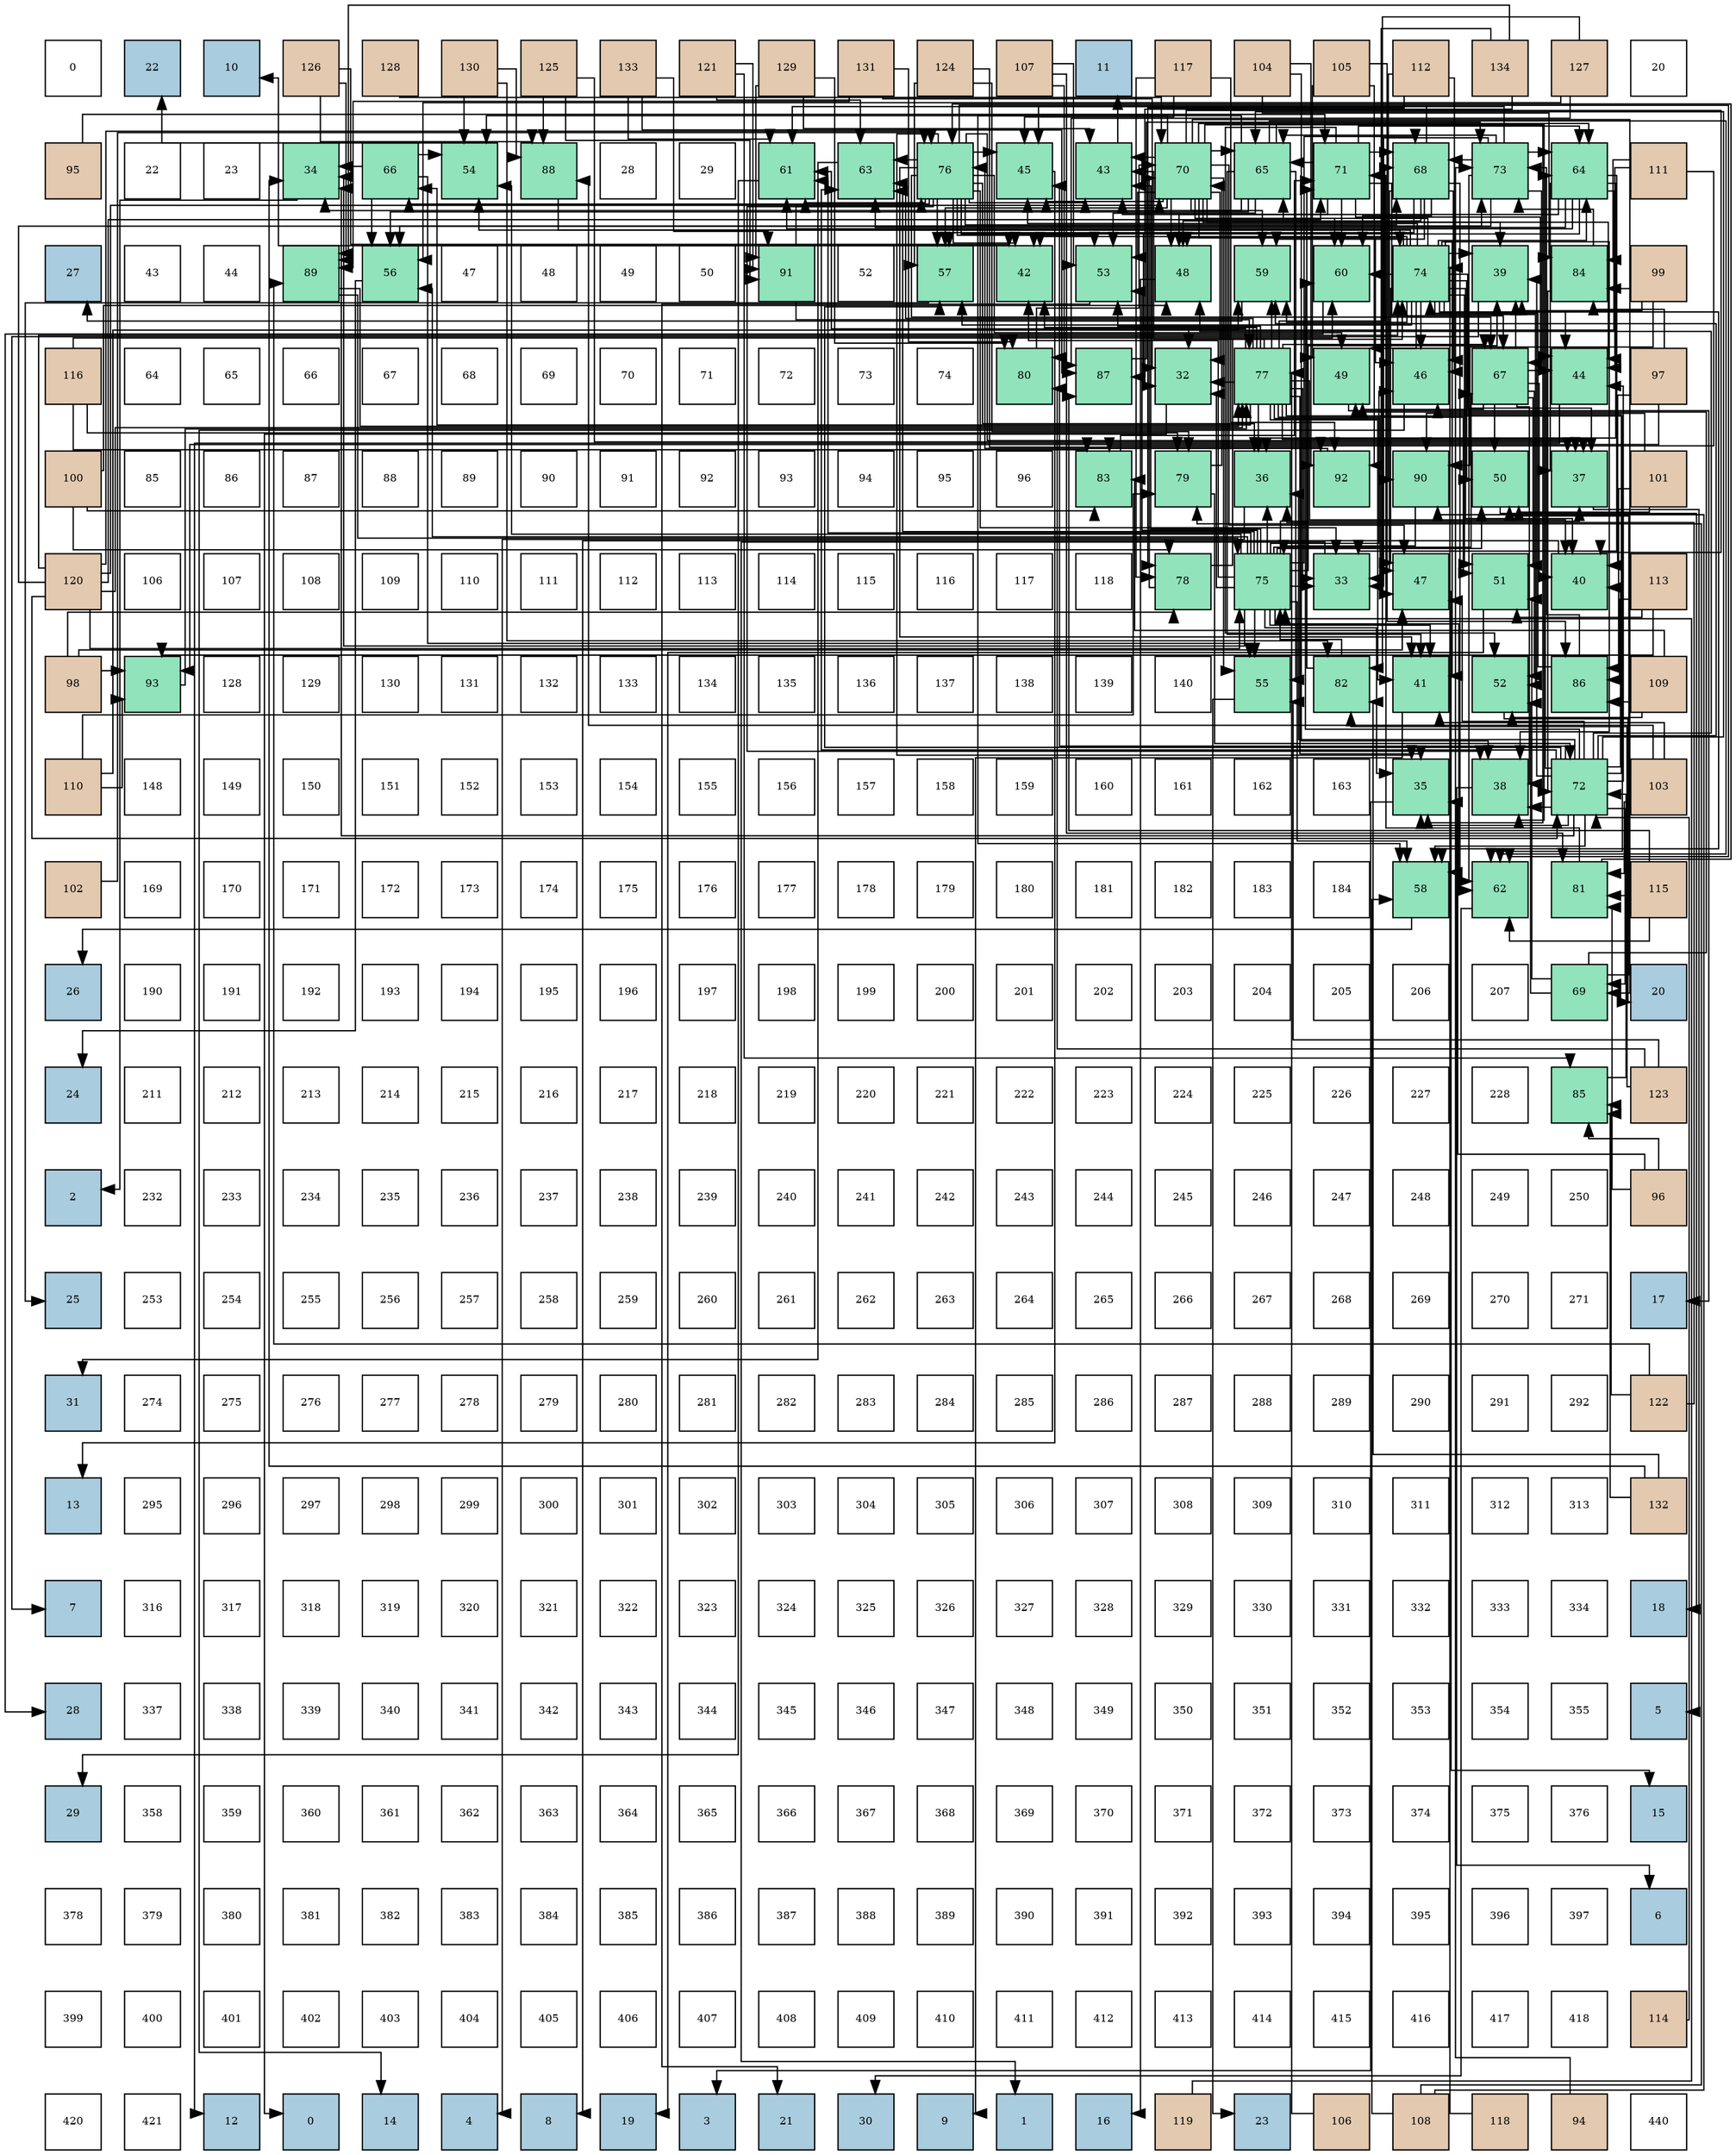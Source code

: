 digraph layout{
 rankdir=TB;
 splines=ortho;
 node [style=filled shape=square fixedsize=true width=0.6];
0[label="0", fontsize=8, fillcolor="#ffffff"];
1[label="22", fontsize=8, fillcolor="#a9ccde"];
2[label="10", fontsize=8, fillcolor="#a9ccde"];
3[label="126", fontsize=8, fillcolor="#e3c9af"];
4[label="128", fontsize=8, fillcolor="#e3c9af"];
5[label="130", fontsize=8, fillcolor="#e3c9af"];
6[label="125", fontsize=8, fillcolor="#e3c9af"];
7[label="133", fontsize=8, fillcolor="#e3c9af"];
8[label="121", fontsize=8, fillcolor="#e3c9af"];
9[label="129", fontsize=8, fillcolor="#e3c9af"];
10[label="131", fontsize=8, fillcolor="#e3c9af"];
11[label="124", fontsize=8, fillcolor="#e3c9af"];
12[label="107", fontsize=8, fillcolor="#e3c9af"];
13[label="11", fontsize=8, fillcolor="#a9ccde"];
14[label="117", fontsize=8, fillcolor="#e3c9af"];
15[label="104", fontsize=8, fillcolor="#e3c9af"];
16[label="105", fontsize=8, fillcolor="#e3c9af"];
17[label="112", fontsize=8, fillcolor="#e3c9af"];
18[label="134", fontsize=8, fillcolor="#e3c9af"];
19[label="127", fontsize=8, fillcolor="#e3c9af"];
20[label="20", fontsize=8, fillcolor="#ffffff"];
21[label="95", fontsize=8, fillcolor="#e3c9af"];
22[label="22", fontsize=8, fillcolor="#ffffff"];
23[label="23", fontsize=8, fillcolor="#ffffff"];
24[label="34", fontsize=8, fillcolor="#91e3bb"];
25[label="66", fontsize=8, fillcolor="#91e3bb"];
26[label="54", fontsize=8, fillcolor="#91e3bb"];
27[label="88", fontsize=8, fillcolor="#91e3bb"];
28[label="28", fontsize=8, fillcolor="#ffffff"];
29[label="29", fontsize=8, fillcolor="#ffffff"];
30[label="61", fontsize=8, fillcolor="#91e3bb"];
31[label="63", fontsize=8, fillcolor="#91e3bb"];
32[label="76", fontsize=8, fillcolor="#91e3bb"];
33[label="45", fontsize=8, fillcolor="#91e3bb"];
34[label="43", fontsize=8, fillcolor="#91e3bb"];
35[label="70", fontsize=8, fillcolor="#91e3bb"];
36[label="65", fontsize=8, fillcolor="#91e3bb"];
37[label="71", fontsize=8, fillcolor="#91e3bb"];
38[label="68", fontsize=8, fillcolor="#91e3bb"];
39[label="73", fontsize=8, fillcolor="#91e3bb"];
40[label="64", fontsize=8, fillcolor="#91e3bb"];
41[label="111", fontsize=8, fillcolor="#e3c9af"];
42[label="27", fontsize=8, fillcolor="#a9ccde"];
43[label="43", fontsize=8, fillcolor="#ffffff"];
44[label="44", fontsize=8, fillcolor="#ffffff"];
45[label="89", fontsize=8, fillcolor="#91e3bb"];
46[label="56", fontsize=8, fillcolor="#91e3bb"];
47[label="47", fontsize=8, fillcolor="#ffffff"];
48[label="48", fontsize=8, fillcolor="#ffffff"];
49[label="49", fontsize=8, fillcolor="#ffffff"];
50[label="50", fontsize=8, fillcolor="#ffffff"];
51[label="91", fontsize=8, fillcolor="#91e3bb"];
52[label="52", fontsize=8, fillcolor="#ffffff"];
53[label="57", fontsize=8, fillcolor="#91e3bb"];
54[label="42", fontsize=8, fillcolor="#91e3bb"];
55[label="53", fontsize=8, fillcolor="#91e3bb"];
56[label="48", fontsize=8, fillcolor="#91e3bb"];
57[label="59", fontsize=8, fillcolor="#91e3bb"];
58[label="60", fontsize=8, fillcolor="#91e3bb"];
59[label="74", fontsize=8, fillcolor="#91e3bb"];
60[label="39", fontsize=8, fillcolor="#91e3bb"];
61[label="84", fontsize=8, fillcolor="#91e3bb"];
62[label="99", fontsize=8, fillcolor="#e3c9af"];
63[label="116", fontsize=8, fillcolor="#e3c9af"];
64[label="64", fontsize=8, fillcolor="#ffffff"];
65[label="65", fontsize=8, fillcolor="#ffffff"];
66[label="66", fontsize=8, fillcolor="#ffffff"];
67[label="67", fontsize=8, fillcolor="#ffffff"];
68[label="68", fontsize=8, fillcolor="#ffffff"];
69[label="69", fontsize=8, fillcolor="#ffffff"];
70[label="70", fontsize=8, fillcolor="#ffffff"];
71[label="71", fontsize=8, fillcolor="#ffffff"];
72[label="72", fontsize=8, fillcolor="#ffffff"];
73[label="73", fontsize=8, fillcolor="#ffffff"];
74[label="74", fontsize=8, fillcolor="#ffffff"];
75[label="80", fontsize=8, fillcolor="#91e3bb"];
76[label="87", fontsize=8, fillcolor="#91e3bb"];
77[label="32", fontsize=8, fillcolor="#91e3bb"];
78[label="77", fontsize=8, fillcolor="#91e3bb"];
79[label="49", fontsize=8, fillcolor="#91e3bb"];
80[label="46", fontsize=8, fillcolor="#91e3bb"];
81[label="67", fontsize=8, fillcolor="#91e3bb"];
82[label="44", fontsize=8, fillcolor="#91e3bb"];
83[label="97", fontsize=8, fillcolor="#e3c9af"];
84[label="100", fontsize=8, fillcolor="#e3c9af"];
85[label="85", fontsize=8, fillcolor="#ffffff"];
86[label="86", fontsize=8, fillcolor="#ffffff"];
87[label="87", fontsize=8, fillcolor="#ffffff"];
88[label="88", fontsize=8, fillcolor="#ffffff"];
89[label="89", fontsize=8, fillcolor="#ffffff"];
90[label="90", fontsize=8, fillcolor="#ffffff"];
91[label="91", fontsize=8, fillcolor="#ffffff"];
92[label="92", fontsize=8, fillcolor="#ffffff"];
93[label="93", fontsize=8, fillcolor="#ffffff"];
94[label="94", fontsize=8, fillcolor="#ffffff"];
95[label="95", fontsize=8, fillcolor="#ffffff"];
96[label="96", fontsize=8, fillcolor="#ffffff"];
97[label="83", fontsize=8, fillcolor="#91e3bb"];
98[label="79", fontsize=8, fillcolor="#91e3bb"];
99[label="36", fontsize=8, fillcolor="#91e3bb"];
100[label="92", fontsize=8, fillcolor="#91e3bb"];
101[label="90", fontsize=8, fillcolor="#91e3bb"];
102[label="50", fontsize=8, fillcolor="#91e3bb"];
103[label="37", fontsize=8, fillcolor="#91e3bb"];
104[label="101", fontsize=8, fillcolor="#e3c9af"];
105[label="120", fontsize=8, fillcolor="#e3c9af"];
106[label="106", fontsize=8, fillcolor="#ffffff"];
107[label="107", fontsize=8, fillcolor="#ffffff"];
108[label="108", fontsize=8, fillcolor="#ffffff"];
109[label="109", fontsize=8, fillcolor="#ffffff"];
110[label="110", fontsize=8, fillcolor="#ffffff"];
111[label="111", fontsize=8, fillcolor="#ffffff"];
112[label="112", fontsize=8, fillcolor="#ffffff"];
113[label="113", fontsize=8, fillcolor="#ffffff"];
114[label="114", fontsize=8, fillcolor="#ffffff"];
115[label="115", fontsize=8, fillcolor="#ffffff"];
116[label="116", fontsize=8, fillcolor="#ffffff"];
117[label="117", fontsize=8, fillcolor="#ffffff"];
118[label="118", fontsize=8, fillcolor="#ffffff"];
119[label="78", fontsize=8, fillcolor="#91e3bb"];
120[label="75", fontsize=8, fillcolor="#91e3bb"];
121[label="33", fontsize=8, fillcolor="#91e3bb"];
122[label="47", fontsize=8, fillcolor="#91e3bb"];
123[label="51", fontsize=8, fillcolor="#91e3bb"];
124[label="40", fontsize=8, fillcolor="#91e3bb"];
125[label="113", fontsize=8, fillcolor="#e3c9af"];
126[label="98", fontsize=8, fillcolor="#e3c9af"];
127[label="93", fontsize=8, fillcolor="#91e3bb"];
128[label="128", fontsize=8, fillcolor="#ffffff"];
129[label="129", fontsize=8, fillcolor="#ffffff"];
130[label="130", fontsize=8, fillcolor="#ffffff"];
131[label="131", fontsize=8, fillcolor="#ffffff"];
132[label="132", fontsize=8, fillcolor="#ffffff"];
133[label="133", fontsize=8, fillcolor="#ffffff"];
134[label="134", fontsize=8, fillcolor="#ffffff"];
135[label="135", fontsize=8, fillcolor="#ffffff"];
136[label="136", fontsize=8, fillcolor="#ffffff"];
137[label="137", fontsize=8, fillcolor="#ffffff"];
138[label="138", fontsize=8, fillcolor="#ffffff"];
139[label="139", fontsize=8, fillcolor="#ffffff"];
140[label="140", fontsize=8, fillcolor="#ffffff"];
141[label="55", fontsize=8, fillcolor="#91e3bb"];
142[label="82", fontsize=8, fillcolor="#91e3bb"];
143[label="41", fontsize=8, fillcolor="#91e3bb"];
144[label="52", fontsize=8, fillcolor="#91e3bb"];
145[label="86", fontsize=8, fillcolor="#91e3bb"];
146[label="109", fontsize=8, fillcolor="#e3c9af"];
147[label="110", fontsize=8, fillcolor="#e3c9af"];
148[label="148", fontsize=8, fillcolor="#ffffff"];
149[label="149", fontsize=8, fillcolor="#ffffff"];
150[label="150", fontsize=8, fillcolor="#ffffff"];
151[label="151", fontsize=8, fillcolor="#ffffff"];
152[label="152", fontsize=8, fillcolor="#ffffff"];
153[label="153", fontsize=8, fillcolor="#ffffff"];
154[label="154", fontsize=8, fillcolor="#ffffff"];
155[label="155", fontsize=8, fillcolor="#ffffff"];
156[label="156", fontsize=8, fillcolor="#ffffff"];
157[label="157", fontsize=8, fillcolor="#ffffff"];
158[label="158", fontsize=8, fillcolor="#ffffff"];
159[label="159", fontsize=8, fillcolor="#ffffff"];
160[label="160", fontsize=8, fillcolor="#ffffff"];
161[label="161", fontsize=8, fillcolor="#ffffff"];
162[label="162", fontsize=8, fillcolor="#ffffff"];
163[label="163", fontsize=8, fillcolor="#ffffff"];
164[label="35", fontsize=8, fillcolor="#91e3bb"];
165[label="38", fontsize=8, fillcolor="#91e3bb"];
166[label="72", fontsize=8, fillcolor="#91e3bb"];
167[label="103", fontsize=8, fillcolor="#e3c9af"];
168[label="102", fontsize=8, fillcolor="#e3c9af"];
169[label="169", fontsize=8, fillcolor="#ffffff"];
170[label="170", fontsize=8, fillcolor="#ffffff"];
171[label="171", fontsize=8, fillcolor="#ffffff"];
172[label="172", fontsize=8, fillcolor="#ffffff"];
173[label="173", fontsize=8, fillcolor="#ffffff"];
174[label="174", fontsize=8, fillcolor="#ffffff"];
175[label="175", fontsize=8, fillcolor="#ffffff"];
176[label="176", fontsize=8, fillcolor="#ffffff"];
177[label="177", fontsize=8, fillcolor="#ffffff"];
178[label="178", fontsize=8, fillcolor="#ffffff"];
179[label="179", fontsize=8, fillcolor="#ffffff"];
180[label="180", fontsize=8, fillcolor="#ffffff"];
181[label="181", fontsize=8, fillcolor="#ffffff"];
182[label="182", fontsize=8, fillcolor="#ffffff"];
183[label="183", fontsize=8, fillcolor="#ffffff"];
184[label="184", fontsize=8, fillcolor="#ffffff"];
185[label="58", fontsize=8, fillcolor="#91e3bb"];
186[label="62", fontsize=8, fillcolor="#91e3bb"];
187[label="81", fontsize=8, fillcolor="#91e3bb"];
188[label="115", fontsize=8, fillcolor="#e3c9af"];
189[label="26", fontsize=8, fillcolor="#a9ccde"];
190[label="190", fontsize=8, fillcolor="#ffffff"];
191[label="191", fontsize=8, fillcolor="#ffffff"];
192[label="192", fontsize=8, fillcolor="#ffffff"];
193[label="193", fontsize=8, fillcolor="#ffffff"];
194[label="194", fontsize=8, fillcolor="#ffffff"];
195[label="195", fontsize=8, fillcolor="#ffffff"];
196[label="196", fontsize=8, fillcolor="#ffffff"];
197[label="197", fontsize=8, fillcolor="#ffffff"];
198[label="198", fontsize=8, fillcolor="#ffffff"];
199[label="199", fontsize=8, fillcolor="#ffffff"];
200[label="200", fontsize=8, fillcolor="#ffffff"];
201[label="201", fontsize=8, fillcolor="#ffffff"];
202[label="202", fontsize=8, fillcolor="#ffffff"];
203[label="203", fontsize=8, fillcolor="#ffffff"];
204[label="204", fontsize=8, fillcolor="#ffffff"];
205[label="205", fontsize=8, fillcolor="#ffffff"];
206[label="206", fontsize=8, fillcolor="#ffffff"];
207[label="207", fontsize=8, fillcolor="#ffffff"];
208[label="69", fontsize=8, fillcolor="#91e3bb"];
209[label="20", fontsize=8, fillcolor="#a9ccde"];
210[label="24", fontsize=8, fillcolor="#a9ccde"];
211[label="211", fontsize=8, fillcolor="#ffffff"];
212[label="212", fontsize=8, fillcolor="#ffffff"];
213[label="213", fontsize=8, fillcolor="#ffffff"];
214[label="214", fontsize=8, fillcolor="#ffffff"];
215[label="215", fontsize=8, fillcolor="#ffffff"];
216[label="216", fontsize=8, fillcolor="#ffffff"];
217[label="217", fontsize=8, fillcolor="#ffffff"];
218[label="218", fontsize=8, fillcolor="#ffffff"];
219[label="219", fontsize=8, fillcolor="#ffffff"];
220[label="220", fontsize=8, fillcolor="#ffffff"];
221[label="221", fontsize=8, fillcolor="#ffffff"];
222[label="222", fontsize=8, fillcolor="#ffffff"];
223[label="223", fontsize=8, fillcolor="#ffffff"];
224[label="224", fontsize=8, fillcolor="#ffffff"];
225[label="225", fontsize=8, fillcolor="#ffffff"];
226[label="226", fontsize=8, fillcolor="#ffffff"];
227[label="227", fontsize=8, fillcolor="#ffffff"];
228[label="228", fontsize=8, fillcolor="#ffffff"];
229[label="85", fontsize=8, fillcolor="#91e3bb"];
230[label="123", fontsize=8, fillcolor="#e3c9af"];
231[label="2", fontsize=8, fillcolor="#a9ccde"];
232[label="232", fontsize=8, fillcolor="#ffffff"];
233[label="233", fontsize=8, fillcolor="#ffffff"];
234[label="234", fontsize=8, fillcolor="#ffffff"];
235[label="235", fontsize=8, fillcolor="#ffffff"];
236[label="236", fontsize=8, fillcolor="#ffffff"];
237[label="237", fontsize=8, fillcolor="#ffffff"];
238[label="238", fontsize=8, fillcolor="#ffffff"];
239[label="239", fontsize=8, fillcolor="#ffffff"];
240[label="240", fontsize=8, fillcolor="#ffffff"];
241[label="241", fontsize=8, fillcolor="#ffffff"];
242[label="242", fontsize=8, fillcolor="#ffffff"];
243[label="243", fontsize=8, fillcolor="#ffffff"];
244[label="244", fontsize=8, fillcolor="#ffffff"];
245[label="245", fontsize=8, fillcolor="#ffffff"];
246[label="246", fontsize=8, fillcolor="#ffffff"];
247[label="247", fontsize=8, fillcolor="#ffffff"];
248[label="248", fontsize=8, fillcolor="#ffffff"];
249[label="249", fontsize=8, fillcolor="#ffffff"];
250[label="250", fontsize=8, fillcolor="#ffffff"];
251[label="96", fontsize=8, fillcolor="#e3c9af"];
252[label="25", fontsize=8, fillcolor="#a9ccde"];
253[label="253", fontsize=8, fillcolor="#ffffff"];
254[label="254", fontsize=8, fillcolor="#ffffff"];
255[label="255", fontsize=8, fillcolor="#ffffff"];
256[label="256", fontsize=8, fillcolor="#ffffff"];
257[label="257", fontsize=8, fillcolor="#ffffff"];
258[label="258", fontsize=8, fillcolor="#ffffff"];
259[label="259", fontsize=8, fillcolor="#ffffff"];
260[label="260", fontsize=8, fillcolor="#ffffff"];
261[label="261", fontsize=8, fillcolor="#ffffff"];
262[label="262", fontsize=8, fillcolor="#ffffff"];
263[label="263", fontsize=8, fillcolor="#ffffff"];
264[label="264", fontsize=8, fillcolor="#ffffff"];
265[label="265", fontsize=8, fillcolor="#ffffff"];
266[label="266", fontsize=8, fillcolor="#ffffff"];
267[label="267", fontsize=8, fillcolor="#ffffff"];
268[label="268", fontsize=8, fillcolor="#ffffff"];
269[label="269", fontsize=8, fillcolor="#ffffff"];
270[label="270", fontsize=8, fillcolor="#ffffff"];
271[label="271", fontsize=8, fillcolor="#ffffff"];
272[label="17", fontsize=8, fillcolor="#a9ccde"];
273[label="31", fontsize=8, fillcolor="#a9ccde"];
274[label="274", fontsize=8, fillcolor="#ffffff"];
275[label="275", fontsize=8, fillcolor="#ffffff"];
276[label="276", fontsize=8, fillcolor="#ffffff"];
277[label="277", fontsize=8, fillcolor="#ffffff"];
278[label="278", fontsize=8, fillcolor="#ffffff"];
279[label="279", fontsize=8, fillcolor="#ffffff"];
280[label="280", fontsize=8, fillcolor="#ffffff"];
281[label="281", fontsize=8, fillcolor="#ffffff"];
282[label="282", fontsize=8, fillcolor="#ffffff"];
283[label="283", fontsize=8, fillcolor="#ffffff"];
284[label="284", fontsize=8, fillcolor="#ffffff"];
285[label="285", fontsize=8, fillcolor="#ffffff"];
286[label="286", fontsize=8, fillcolor="#ffffff"];
287[label="287", fontsize=8, fillcolor="#ffffff"];
288[label="288", fontsize=8, fillcolor="#ffffff"];
289[label="289", fontsize=8, fillcolor="#ffffff"];
290[label="290", fontsize=8, fillcolor="#ffffff"];
291[label="291", fontsize=8, fillcolor="#ffffff"];
292[label="292", fontsize=8, fillcolor="#ffffff"];
293[label="122", fontsize=8, fillcolor="#e3c9af"];
294[label="13", fontsize=8, fillcolor="#a9ccde"];
295[label="295", fontsize=8, fillcolor="#ffffff"];
296[label="296", fontsize=8, fillcolor="#ffffff"];
297[label="297", fontsize=8, fillcolor="#ffffff"];
298[label="298", fontsize=8, fillcolor="#ffffff"];
299[label="299", fontsize=8, fillcolor="#ffffff"];
300[label="300", fontsize=8, fillcolor="#ffffff"];
301[label="301", fontsize=8, fillcolor="#ffffff"];
302[label="302", fontsize=8, fillcolor="#ffffff"];
303[label="303", fontsize=8, fillcolor="#ffffff"];
304[label="304", fontsize=8, fillcolor="#ffffff"];
305[label="305", fontsize=8, fillcolor="#ffffff"];
306[label="306", fontsize=8, fillcolor="#ffffff"];
307[label="307", fontsize=8, fillcolor="#ffffff"];
308[label="308", fontsize=8, fillcolor="#ffffff"];
309[label="309", fontsize=8, fillcolor="#ffffff"];
310[label="310", fontsize=8, fillcolor="#ffffff"];
311[label="311", fontsize=8, fillcolor="#ffffff"];
312[label="312", fontsize=8, fillcolor="#ffffff"];
313[label="313", fontsize=8, fillcolor="#ffffff"];
314[label="132", fontsize=8, fillcolor="#e3c9af"];
315[label="7", fontsize=8, fillcolor="#a9ccde"];
316[label="316", fontsize=8, fillcolor="#ffffff"];
317[label="317", fontsize=8, fillcolor="#ffffff"];
318[label="318", fontsize=8, fillcolor="#ffffff"];
319[label="319", fontsize=8, fillcolor="#ffffff"];
320[label="320", fontsize=8, fillcolor="#ffffff"];
321[label="321", fontsize=8, fillcolor="#ffffff"];
322[label="322", fontsize=8, fillcolor="#ffffff"];
323[label="323", fontsize=8, fillcolor="#ffffff"];
324[label="324", fontsize=8, fillcolor="#ffffff"];
325[label="325", fontsize=8, fillcolor="#ffffff"];
326[label="326", fontsize=8, fillcolor="#ffffff"];
327[label="327", fontsize=8, fillcolor="#ffffff"];
328[label="328", fontsize=8, fillcolor="#ffffff"];
329[label="329", fontsize=8, fillcolor="#ffffff"];
330[label="330", fontsize=8, fillcolor="#ffffff"];
331[label="331", fontsize=8, fillcolor="#ffffff"];
332[label="332", fontsize=8, fillcolor="#ffffff"];
333[label="333", fontsize=8, fillcolor="#ffffff"];
334[label="334", fontsize=8, fillcolor="#ffffff"];
335[label="18", fontsize=8, fillcolor="#a9ccde"];
336[label="28", fontsize=8, fillcolor="#a9ccde"];
337[label="337", fontsize=8, fillcolor="#ffffff"];
338[label="338", fontsize=8, fillcolor="#ffffff"];
339[label="339", fontsize=8, fillcolor="#ffffff"];
340[label="340", fontsize=8, fillcolor="#ffffff"];
341[label="341", fontsize=8, fillcolor="#ffffff"];
342[label="342", fontsize=8, fillcolor="#ffffff"];
343[label="343", fontsize=8, fillcolor="#ffffff"];
344[label="344", fontsize=8, fillcolor="#ffffff"];
345[label="345", fontsize=8, fillcolor="#ffffff"];
346[label="346", fontsize=8, fillcolor="#ffffff"];
347[label="347", fontsize=8, fillcolor="#ffffff"];
348[label="348", fontsize=8, fillcolor="#ffffff"];
349[label="349", fontsize=8, fillcolor="#ffffff"];
350[label="350", fontsize=8, fillcolor="#ffffff"];
351[label="351", fontsize=8, fillcolor="#ffffff"];
352[label="352", fontsize=8, fillcolor="#ffffff"];
353[label="353", fontsize=8, fillcolor="#ffffff"];
354[label="354", fontsize=8, fillcolor="#ffffff"];
355[label="355", fontsize=8, fillcolor="#ffffff"];
356[label="5", fontsize=8, fillcolor="#a9ccde"];
357[label="29", fontsize=8, fillcolor="#a9ccde"];
358[label="358", fontsize=8, fillcolor="#ffffff"];
359[label="359", fontsize=8, fillcolor="#ffffff"];
360[label="360", fontsize=8, fillcolor="#ffffff"];
361[label="361", fontsize=8, fillcolor="#ffffff"];
362[label="362", fontsize=8, fillcolor="#ffffff"];
363[label="363", fontsize=8, fillcolor="#ffffff"];
364[label="364", fontsize=8, fillcolor="#ffffff"];
365[label="365", fontsize=8, fillcolor="#ffffff"];
366[label="366", fontsize=8, fillcolor="#ffffff"];
367[label="367", fontsize=8, fillcolor="#ffffff"];
368[label="368", fontsize=8, fillcolor="#ffffff"];
369[label="369", fontsize=8, fillcolor="#ffffff"];
370[label="370", fontsize=8, fillcolor="#ffffff"];
371[label="371", fontsize=8, fillcolor="#ffffff"];
372[label="372", fontsize=8, fillcolor="#ffffff"];
373[label="373", fontsize=8, fillcolor="#ffffff"];
374[label="374", fontsize=8, fillcolor="#ffffff"];
375[label="375", fontsize=8, fillcolor="#ffffff"];
376[label="376", fontsize=8, fillcolor="#ffffff"];
377[label="15", fontsize=8, fillcolor="#a9ccde"];
378[label="378", fontsize=8, fillcolor="#ffffff"];
379[label="379", fontsize=8, fillcolor="#ffffff"];
380[label="380", fontsize=8, fillcolor="#ffffff"];
381[label="381", fontsize=8, fillcolor="#ffffff"];
382[label="382", fontsize=8, fillcolor="#ffffff"];
383[label="383", fontsize=8, fillcolor="#ffffff"];
384[label="384", fontsize=8, fillcolor="#ffffff"];
385[label="385", fontsize=8, fillcolor="#ffffff"];
386[label="386", fontsize=8, fillcolor="#ffffff"];
387[label="387", fontsize=8, fillcolor="#ffffff"];
388[label="388", fontsize=8, fillcolor="#ffffff"];
389[label="389", fontsize=8, fillcolor="#ffffff"];
390[label="390", fontsize=8, fillcolor="#ffffff"];
391[label="391", fontsize=8, fillcolor="#ffffff"];
392[label="392", fontsize=8, fillcolor="#ffffff"];
393[label="393", fontsize=8, fillcolor="#ffffff"];
394[label="394", fontsize=8, fillcolor="#ffffff"];
395[label="395", fontsize=8, fillcolor="#ffffff"];
396[label="396", fontsize=8, fillcolor="#ffffff"];
397[label="397", fontsize=8, fillcolor="#ffffff"];
398[label="6", fontsize=8, fillcolor="#a9ccde"];
399[label="399", fontsize=8, fillcolor="#ffffff"];
400[label="400", fontsize=8, fillcolor="#ffffff"];
401[label="401", fontsize=8, fillcolor="#ffffff"];
402[label="402", fontsize=8, fillcolor="#ffffff"];
403[label="403", fontsize=8, fillcolor="#ffffff"];
404[label="404", fontsize=8, fillcolor="#ffffff"];
405[label="405", fontsize=8, fillcolor="#ffffff"];
406[label="406", fontsize=8, fillcolor="#ffffff"];
407[label="407", fontsize=8, fillcolor="#ffffff"];
408[label="408", fontsize=8, fillcolor="#ffffff"];
409[label="409", fontsize=8, fillcolor="#ffffff"];
410[label="410", fontsize=8, fillcolor="#ffffff"];
411[label="411", fontsize=8, fillcolor="#ffffff"];
412[label="412", fontsize=8, fillcolor="#ffffff"];
413[label="413", fontsize=8, fillcolor="#ffffff"];
414[label="414", fontsize=8, fillcolor="#ffffff"];
415[label="415", fontsize=8, fillcolor="#ffffff"];
416[label="416", fontsize=8, fillcolor="#ffffff"];
417[label="417", fontsize=8, fillcolor="#ffffff"];
418[label="418", fontsize=8, fillcolor="#ffffff"];
419[label="114", fontsize=8, fillcolor="#e3c9af"];
420[label="420", fontsize=8, fillcolor="#ffffff"];
421[label="421", fontsize=8, fillcolor="#ffffff"];
422[label="12", fontsize=8, fillcolor="#a9ccde"];
423[label="0", fontsize=8, fillcolor="#a9ccde"];
424[label="14", fontsize=8, fillcolor="#a9ccde"];
425[label="4", fontsize=8, fillcolor="#a9ccde"];
426[label="8", fontsize=8, fillcolor="#a9ccde"];
427[label="19", fontsize=8, fillcolor="#a9ccde"];
428[label="3", fontsize=8, fillcolor="#a9ccde"];
429[label="21", fontsize=8, fillcolor="#a9ccde"];
430[label="30", fontsize=8, fillcolor="#a9ccde"];
431[label="9", fontsize=8, fillcolor="#a9ccde"];
432[label="1", fontsize=8, fillcolor="#a9ccde"];
433[label="16", fontsize=8, fillcolor="#a9ccde"];
434[label="119", fontsize=8, fillcolor="#e3c9af"];
435[label="23", fontsize=8, fillcolor="#a9ccde"];
436[label="106", fontsize=8, fillcolor="#e3c9af"];
437[label="108", fontsize=8, fillcolor="#e3c9af"];
438[label="118", fontsize=8, fillcolor="#e3c9af"];
439[label="94", fontsize=8, fillcolor="#e3c9af"];
440[label="440", fontsize=8, fillcolor="#ffffff"];
edge [constraint=false, style=vis];77 -> 423;
121 -> 432;
24 -> 231;
164 -> 428;
99 -> 425;
103 -> 356;
165 -> 398;
60 -> 315;
124 -> 426;
143 -> 431;
54 -> 2;
34 -> 13;
82 -> 422;
33 -> 294;
80 -> 424;
122 -> 377;
56 -> 433;
79 -> 272;
102 -> 335;
123 -> 427;
144 -> 209;
55 -> 429;
26 -> 1;
141 -> 435;
46 -> 210;
53 -> 252;
185 -> 189;
57 -> 42;
58 -> 336;
30 -> 357;
186 -> 430;
31 -> 273;
40 -> 77;
40 -> 121;
40 -> 99;
40 -> 103;
40 -> 54;
40 -> 34;
40 -> 30;
40 -> 31;
36 -> 24;
36 -> 164;
36 -> 143;
36 -> 55;
36 -> 26;
36 -> 141;
36 -> 46;
36 -> 186;
25 -> 24;
25 -> 26;
25 -> 141;
25 -> 46;
81 -> 165;
81 -> 60;
81 -> 124;
81 -> 82;
81 -> 79;
81 -> 102;
81 -> 123;
81 -> 144;
38 -> 33;
38 -> 80;
38 -> 122;
38 -> 56;
38 -> 53;
38 -> 185;
38 -> 57;
38 -> 58;
208 -> 79;
208 -> 102;
208 -> 123;
208 -> 144;
35 -> 77;
35 -> 165;
35 -> 60;
35 -> 124;
35 -> 34;
35 -> 82;
35 -> 33;
35 -> 80;
35 -> 122;
35 -> 56;
35 -> 55;
35 -> 141;
35 -> 53;
35 -> 185;
35 -> 57;
35 -> 58;
35 -> 40;
35 -> 36;
35 -> 208;
37 -> 82;
37 -> 56;
37 -> 144;
37 -> 58;
37 -> 40;
37 -> 36;
37 -> 81;
37 -> 38;
166 -> 24;
166 -> 164;
166 -> 99;
166 -> 165;
166 -> 60;
166 -> 124;
166 -> 82;
166 -> 33;
166 -> 80;
166 -> 122;
166 -> 56;
166 -> 53;
166 -> 185;
166 -> 57;
166 -> 58;
166 -> 31;
166 -> 40;
166 -> 36;
166 -> 208;
39 -> 121;
39 -> 46;
39 -> 30;
39 -> 186;
39 -> 40;
39 -> 36;
39 -> 81;
39 -> 38;
59 -> 103;
59 -> 165;
59 -> 60;
59 -> 124;
59 -> 143;
59 -> 54;
59 -> 82;
59 -> 33;
59 -> 80;
59 -> 122;
59 -> 56;
59 -> 79;
59 -> 102;
59 -> 123;
59 -> 144;
59 -> 26;
59 -> 53;
59 -> 185;
59 -> 57;
59 -> 58;
59 -> 40;
59 -> 36;
120 -> 77;
120 -> 121;
120 -> 24;
120 -> 164;
120 -> 99;
120 -> 103;
120 -> 60;
120 -> 143;
120 -> 54;
120 -> 34;
120 -> 80;
120 -> 102;
120 -> 55;
120 -> 26;
120 -> 141;
120 -> 46;
120 -> 185;
120 -> 30;
120 -> 186;
120 -> 31;
120 -> 81;
120 -> 38;
32 -> 77;
32 -> 121;
32 -> 164;
32 -> 99;
32 -> 103;
32 -> 165;
32 -> 143;
32 -> 54;
32 -> 34;
32 -> 33;
32 -> 79;
32 -> 55;
32 -> 53;
32 -> 30;
32 -> 186;
32 -> 31;
32 -> 25;
32 -> 81;
32 -> 38;
78 -> 77;
78 -> 121;
78 -> 164;
78 -> 99;
78 -> 103;
78 -> 124;
78 -> 143;
78 -> 54;
78 -> 34;
78 -> 122;
78 -> 123;
78 -> 55;
78 -> 57;
78 -> 30;
78 -> 186;
78 -> 31;
78 -> 25;
78 -> 81;
78 -> 38;
119 -> 35;
119 -> 59;
98 -> 35;
98 -> 166;
75 -> 35;
187 -> 37;
187 -> 32;
142 -> 37;
142 -> 120;
97 -> 37;
61 -> 166;
61 -> 39;
229 -> 166;
145 -> 39;
145 -> 59;
76 -> 39;
27 -> 59;
45 -> 120;
45 -> 78;
101 -> 120;
51 -> 32;
51 -> 78;
100 -> 32;
127 -> 78;
439 -> 39;
21 -> 37;
251 -> 164;
251 -> 187;
251 -> 229;
83 -> 124;
83 -> 61;
83 -> 127;
126 -> 122;
126 -> 119;
126 -> 127;
62 -> 60;
62 -> 61;
62 -> 101;
84 -> 56;
84 -> 119;
84 -> 97;
104 -> 102;
104 -> 145;
104 -> 101;
168 -> 32;
167 -> 143;
167 -> 187;
167 -> 27;
15 -> 165;
15 -> 61;
15 -> 100;
16 -> 79;
16 -> 145;
16 -> 100;
436 -> 78;
12 -> 55;
12 -> 75;
12 -> 187;
437 -> 185;
437 -> 98;
437 -> 101;
146 -> 144;
146 -> 97;
146 -> 145;
147 -> 57;
147 -> 98;
147 -> 127;
41 -> 82;
41 -> 97;
41 -> 61;
17 -> 80;
17 -> 119;
17 -> 101;
125 -> 123;
125 -> 145;
125 -> 127;
419 -> 166;
188 -> 186;
188 -> 187;
188 -> 76;
63 -> 58;
63 -> 98;
63 -> 97;
14 -> 33;
14 -> 119;
14 -> 100;
438 -> 59;
434 -> 120;
105 -> 35;
105 -> 37;
105 -> 166;
105 -> 39;
105 -> 59;
105 -> 120;
105 -> 32;
105 -> 78;
8 -> 31;
8 -> 229;
8 -> 51;
293 -> 99;
293 -> 229;
293 -> 45;
230 -> 141;
230 -> 75;
230 -> 142;
11 -> 53;
11 -> 98;
11 -> 100;
6 -> 103;
6 -> 27;
6 -> 51;
3 -> 54;
3 -> 27;
3 -> 45;
19 -> 46;
19 -> 142;
19 -> 76;
4 -> 35;
9 -> 34;
9 -> 75;
9 -> 51;
5 -> 26;
5 -> 142;
5 -> 27;
10 -> 77;
10 -> 75;
10 -> 45;
314 -> 24;
314 -> 142;
314 -> 229;
7 -> 30;
7 -> 76;
7 -> 51;
18 -> 121;
18 -> 76;
18 -> 45;
edge [constraint=true, style=invis];
0 -> 21 -> 42 -> 63 -> 84 -> 105 -> 126 -> 147 -> 168 -> 189 -> 210 -> 231 -> 252 -> 273 -> 294 -> 315 -> 336 -> 357 -> 378 -> 399 -> 420;
1 -> 22 -> 43 -> 64 -> 85 -> 106 -> 127 -> 148 -> 169 -> 190 -> 211 -> 232 -> 253 -> 274 -> 295 -> 316 -> 337 -> 358 -> 379 -> 400 -> 421;
2 -> 23 -> 44 -> 65 -> 86 -> 107 -> 128 -> 149 -> 170 -> 191 -> 212 -> 233 -> 254 -> 275 -> 296 -> 317 -> 338 -> 359 -> 380 -> 401 -> 422;
3 -> 24 -> 45 -> 66 -> 87 -> 108 -> 129 -> 150 -> 171 -> 192 -> 213 -> 234 -> 255 -> 276 -> 297 -> 318 -> 339 -> 360 -> 381 -> 402 -> 423;
4 -> 25 -> 46 -> 67 -> 88 -> 109 -> 130 -> 151 -> 172 -> 193 -> 214 -> 235 -> 256 -> 277 -> 298 -> 319 -> 340 -> 361 -> 382 -> 403 -> 424;
5 -> 26 -> 47 -> 68 -> 89 -> 110 -> 131 -> 152 -> 173 -> 194 -> 215 -> 236 -> 257 -> 278 -> 299 -> 320 -> 341 -> 362 -> 383 -> 404 -> 425;
6 -> 27 -> 48 -> 69 -> 90 -> 111 -> 132 -> 153 -> 174 -> 195 -> 216 -> 237 -> 258 -> 279 -> 300 -> 321 -> 342 -> 363 -> 384 -> 405 -> 426;
7 -> 28 -> 49 -> 70 -> 91 -> 112 -> 133 -> 154 -> 175 -> 196 -> 217 -> 238 -> 259 -> 280 -> 301 -> 322 -> 343 -> 364 -> 385 -> 406 -> 427;
8 -> 29 -> 50 -> 71 -> 92 -> 113 -> 134 -> 155 -> 176 -> 197 -> 218 -> 239 -> 260 -> 281 -> 302 -> 323 -> 344 -> 365 -> 386 -> 407 -> 428;
9 -> 30 -> 51 -> 72 -> 93 -> 114 -> 135 -> 156 -> 177 -> 198 -> 219 -> 240 -> 261 -> 282 -> 303 -> 324 -> 345 -> 366 -> 387 -> 408 -> 429;
10 -> 31 -> 52 -> 73 -> 94 -> 115 -> 136 -> 157 -> 178 -> 199 -> 220 -> 241 -> 262 -> 283 -> 304 -> 325 -> 346 -> 367 -> 388 -> 409 -> 430;
11 -> 32 -> 53 -> 74 -> 95 -> 116 -> 137 -> 158 -> 179 -> 200 -> 221 -> 242 -> 263 -> 284 -> 305 -> 326 -> 347 -> 368 -> 389 -> 410 -> 431;
12 -> 33 -> 54 -> 75 -> 96 -> 117 -> 138 -> 159 -> 180 -> 201 -> 222 -> 243 -> 264 -> 285 -> 306 -> 327 -> 348 -> 369 -> 390 -> 411 -> 432;
13 -> 34 -> 55 -> 76 -> 97 -> 118 -> 139 -> 160 -> 181 -> 202 -> 223 -> 244 -> 265 -> 286 -> 307 -> 328 -> 349 -> 370 -> 391 -> 412 -> 433;
14 -> 35 -> 56 -> 77 -> 98 -> 119 -> 140 -> 161 -> 182 -> 203 -> 224 -> 245 -> 266 -> 287 -> 308 -> 329 -> 350 -> 371 -> 392 -> 413 -> 434;
15 -> 36 -> 57 -> 78 -> 99 -> 120 -> 141 -> 162 -> 183 -> 204 -> 225 -> 246 -> 267 -> 288 -> 309 -> 330 -> 351 -> 372 -> 393 -> 414 -> 435;
16 -> 37 -> 58 -> 79 -> 100 -> 121 -> 142 -> 163 -> 184 -> 205 -> 226 -> 247 -> 268 -> 289 -> 310 -> 331 -> 352 -> 373 -> 394 -> 415 -> 436;
17 -> 38 -> 59 -> 80 -> 101 -> 122 -> 143 -> 164 -> 185 -> 206 -> 227 -> 248 -> 269 -> 290 -> 311 -> 332 -> 353 -> 374 -> 395 -> 416 -> 437;
18 -> 39 -> 60 -> 81 -> 102 -> 123 -> 144 -> 165 -> 186 -> 207 -> 228 -> 249 -> 270 -> 291 -> 312 -> 333 -> 354 -> 375 -> 396 -> 417 -> 438;
19 -> 40 -> 61 -> 82 -> 103 -> 124 -> 145 -> 166 -> 187 -> 208 -> 229 -> 250 -> 271 -> 292 -> 313 -> 334 -> 355 -> 376 -> 397 -> 418 -> 439;
20 -> 41 -> 62 -> 83 -> 104 -> 125 -> 146 -> 167 -> 188 -> 209 -> 230 -> 251 -> 272 -> 293 -> 314 -> 335 -> 356 -> 377 -> 398 -> 419 -> 440;
rank = same {0 -> 1 -> 2 -> 3 -> 4 -> 5 -> 6 -> 7 -> 8 -> 9 -> 10 -> 11 -> 12 -> 13 -> 14 -> 15 -> 16 -> 17 -> 18 -> 19 -> 20};
rank = same {21 -> 22 -> 23 -> 24 -> 25 -> 26 -> 27 -> 28 -> 29 -> 30 -> 31 -> 32 -> 33 -> 34 -> 35 -> 36 -> 37 -> 38 -> 39 -> 40 -> 41};
rank = same {42 -> 43 -> 44 -> 45 -> 46 -> 47 -> 48 -> 49 -> 50 -> 51 -> 52 -> 53 -> 54 -> 55 -> 56 -> 57 -> 58 -> 59 -> 60 -> 61 -> 62};
rank = same {63 -> 64 -> 65 -> 66 -> 67 -> 68 -> 69 -> 70 -> 71 -> 72 -> 73 -> 74 -> 75 -> 76 -> 77 -> 78 -> 79 -> 80 -> 81 -> 82 -> 83};
rank = same {84 -> 85 -> 86 -> 87 -> 88 -> 89 -> 90 -> 91 -> 92 -> 93 -> 94 -> 95 -> 96 -> 97 -> 98 -> 99 -> 100 -> 101 -> 102 -> 103 -> 104};
rank = same {105 -> 106 -> 107 -> 108 -> 109 -> 110 -> 111 -> 112 -> 113 -> 114 -> 115 -> 116 -> 117 -> 118 -> 119 -> 120 -> 121 -> 122 -> 123 -> 124 -> 125};
rank = same {126 -> 127 -> 128 -> 129 -> 130 -> 131 -> 132 -> 133 -> 134 -> 135 -> 136 -> 137 -> 138 -> 139 -> 140 -> 141 -> 142 -> 143 -> 144 -> 145 -> 146};
rank = same {147 -> 148 -> 149 -> 150 -> 151 -> 152 -> 153 -> 154 -> 155 -> 156 -> 157 -> 158 -> 159 -> 160 -> 161 -> 162 -> 163 -> 164 -> 165 -> 166 -> 167};
rank = same {168 -> 169 -> 170 -> 171 -> 172 -> 173 -> 174 -> 175 -> 176 -> 177 -> 178 -> 179 -> 180 -> 181 -> 182 -> 183 -> 184 -> 185 -> 186 -> 187 -> 188};
rank = same {189 -> 190 -> 191 -> 192 -> 193 -> 194 -> 195 -> 196 -> 197 -> 198 -> 199 -> 200 -> 201 -> 202 -> 203 -> 204 -> 205 -> 206 -> 207 -> 208 -> 209};
rank = same {210 -> 211 -> 212 -> 213 -> 214 -> 215 -> 216 -> 217 -> 218 -> 219 -> 220 -> 221 -> 222 -> 223 -> 224 -> 225 -> 226 -> 227 -> 228 -> 229 -> 230};
rank = same {231 -> 232 -> 233 -> 234 -> 235 -> 236 -> 237 -> 238 -> 239 -> 240 -> 241 -> 242 -> 243 -> 244 -> 245 -> 246 -> 247 -> 248 -> 249 -> 250 -> 251};
rank = same {252 -> 253 -> 254 -> 255 -> 256 -> 257 -> 258 -> 259 -> 260 -> 261 -> 262 -> 263 -> 264 -> 265 -> 266 -> 267 -> 268 -> 269 -> 270 -> 271 -> 272};
rank = same {273 -> 274 -> 275 -> 276 -> 277 -> 278 -> 279 -> 280 -> 281 -> 282 -> 283 -> 284 -> 285 -> 286 -> 287 -> 288 -> 289 -> 290 -> 291 -> 292 -> 293};
rank = same {294 -> 295 -> 296 -> 297 -> 298 -> 299 -> 300 -> 301 -> 302 -> 303 -> 304 -> 305 -> 306 -> 307 -> 308 -> 309 -> 310 -> 311 -> 312 -> 313 -> 314};
rank = same {315 -> 316 -> 317 -> 318 -> 319 -> 320 -> 321 -> 322 -> 323 -> 324 -> 325 -> 326 -> 327 -> 328 -> 329 -> 330 -> 331 -> 332 -> 333 -> 334 -> 335};
rank = same {336 -> 337 -> 338 -> 339 -> 340 -> 341 -> 342 -> 343 -> 344 -> 345 -> 346 -> 347 -> 348 -> 349 -> 350 -> 351 -> 352 -> 353 -> 354 -> 355 -> 356};
rank = same {357 -> 358 -> 359 -> 360 -> 361 -> 362 -> 363 -> 364 -> 365 -> 366 -> 367 -> 368 -> 369 -> 370 -> 371 -> 372 -> 373 -> 374 -> 375 -> 376 -> 377};
rank = same {378 -> 379 -> 380 -> 381 -> 382 -> 383 -> 384 -> 385 -> 386 -> 387 -> 388 -> 389 -> 390 -> 391 -> 392 -> 393 -> 394 -> 395 -> 396 -> 397 -> 398};
rank = same {399 -> 400 -> 401 -> 402 -> 403 -> 404 -> 405 -> 406 -> 407 -> 408 -> 409 -> 410 -> 411 -> 412 -> 413 -> 414 -> 415 -> 416 -> 417 -> 418 -> 419};
rank = same {420 -> 421 -> 422 -> 423 -> 424 -> 425 -> 426 -> 427 -> 428 -> 429 -> 430 -> 431 -> 432 -> 433 -> 434 -> 435 -> 436 -> 437 -> 438 -> 439 -> 440};
}